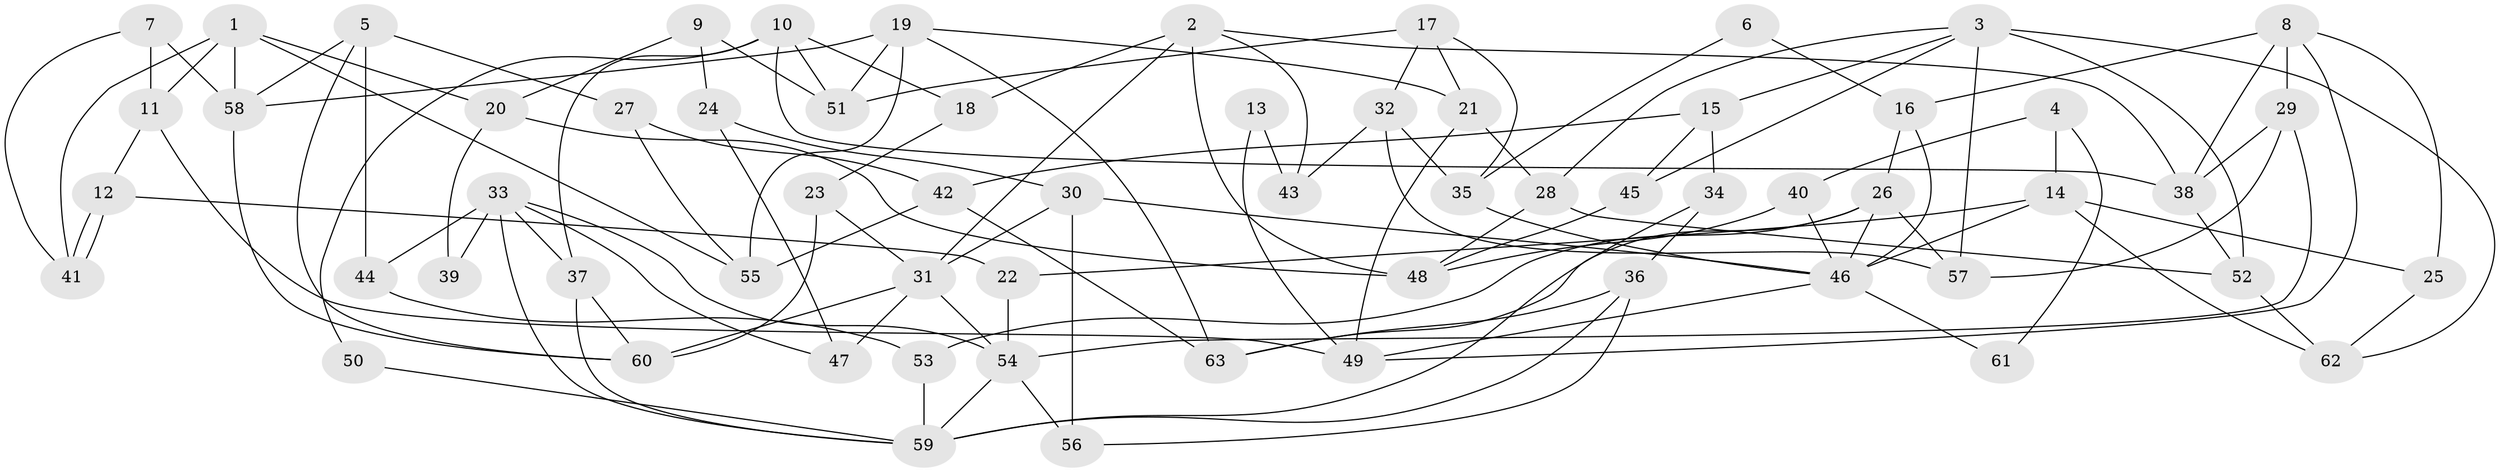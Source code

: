 // coarse degree distribution, {7: 0.13513513513513514, 8: 0.08108108108108109, 4: 0.21621621621621623, 6: 0.1891891891891892, 2: 0.08108108108108109, 5: 0.16216216216216217, 3: 0.13513513513513514}
// Generated by graph-tools (version 1.1) at 2025/52/02/27/25 19:52:05]
// undirected, 63 vertices, 126 edges
graph export_dot {
graph [start="1"]
  node [color=gray90,style=filled];
  1;
  2;
  3;
  4;
  5;
  6;
  7;
  8;
  9;
  10;
  11;
  12;
  13;
  14;
  15;
  16;
  17;
  18;
  19;
  20;
  21;
  22;
  23;
  24;
  25;
  26;
  27;
  28;
  29;
  30;
  31;
  32;
  33;
  34;
  35;
  36;
  37;
  38;
  39;
  40;
  41;
  42;
  43;
  44;
  45;
  46;
  47;
  48;
  49;
  50;
  51;
  52;
  53;
  54;
  55;
  56;
  57;
  58;
  59;
  60;
  61;
  62;
  63;
  1 -- 58;
  1 -- 41;
  1 -- 11;
  1 -- 20;
  1 -- 55;
  2 -- 38;
  2 -- 31;
  2 -- 18;
  2 -- 43;
  2 -- 48;
  3 -- 28;
  3 -- 62;
  3 -- 15;
  3 -- 45;
  3 -- 52;
  3 -- 57;
  4 -- 14;
  4 -- 40;
  4 -- 61;
  5 -- 44;
  5 -- 60;
  5 -- 27;
  5 -- 58;
  6 -- 16;
  6 -- 35;
  7 -- 11;
  7 -- 58;
  7 -- 41;
  8 -- 16;
  8 -- 49;
  8 -- 25;
  8 -- 29;
  8 -- 38;
  9 -- 20;
  9 -- 51;
  9 -- 24;
  10 -- 37;
  10 -- 38;
  10 -- 18;
  10 -- 50;
  10 -- 51;
  11 -- 12;
  11 -- 49;
  12 -- 22;
  12 -- 41;
  12 -- 41;
  13 -- 49;
  13 -- 43;
  14 -- 62;
  14 -- 46;
  14 -- 22;
  14 -- 25;
  15 -- 42;
  15 -- 34;
  15 -- 45;
  16 -- 46;
  16 -- 26;
  17 -- 21;
  17 -- 51;
  17 -- 32;
  17 -- 35;
  18 -- 23;
  19 -- 55;
  19 -- 63;
  19 -- 21;
  19 -- 51;
  19 -- 58;
  20 -- 48;
  20 -- 39;
  21 -- 49;
  21 -- 28;
  22 -- 54;
  23 -- 60;
  23 -- 31;
  24 -- 47;
  24 -- 30;
  25 -- 62;
  26 -- 57;
  26 -- 46;
  26 -- 53;
  26 -- 63;
  27 -- 55;
  27 -- 42;
  28 -- 48;
  28 -- 52;
  29 -- 38;
  29 -- 54;
  29 -- 57;
  30 -- 31;
  30 -- 46;
  30 -- 56;
  31 -- 60;
  31 -- 47;
  31 -- 54;
  32 -- 57;
  32 -- 35;
  32 -- 43;
  33 -- 54;
  33 -- 59;
  33 -- 37;
  33 -- 39;
  33 -- 44;
  33 -- 47;
  34 -- 59;
  34 -- 36;
  35 -- 46;
  36 -- 56;
  36 -- 59;
  36 -- 63;
  37 -- 59;
  37 -- 60;
  38 -- 52;
  40 -- 48;
  40 -- 46;
  42 -- 63;
  42 -- 55;
  44 -- 53;
  45 -- 48;
  46 -- 49;
  46 -- 61;
  50 -- 59;
  52 -- 62;
  53 -- 59;
  54 -- 56;
  54 -- 59;
  58 -- 60;
}
